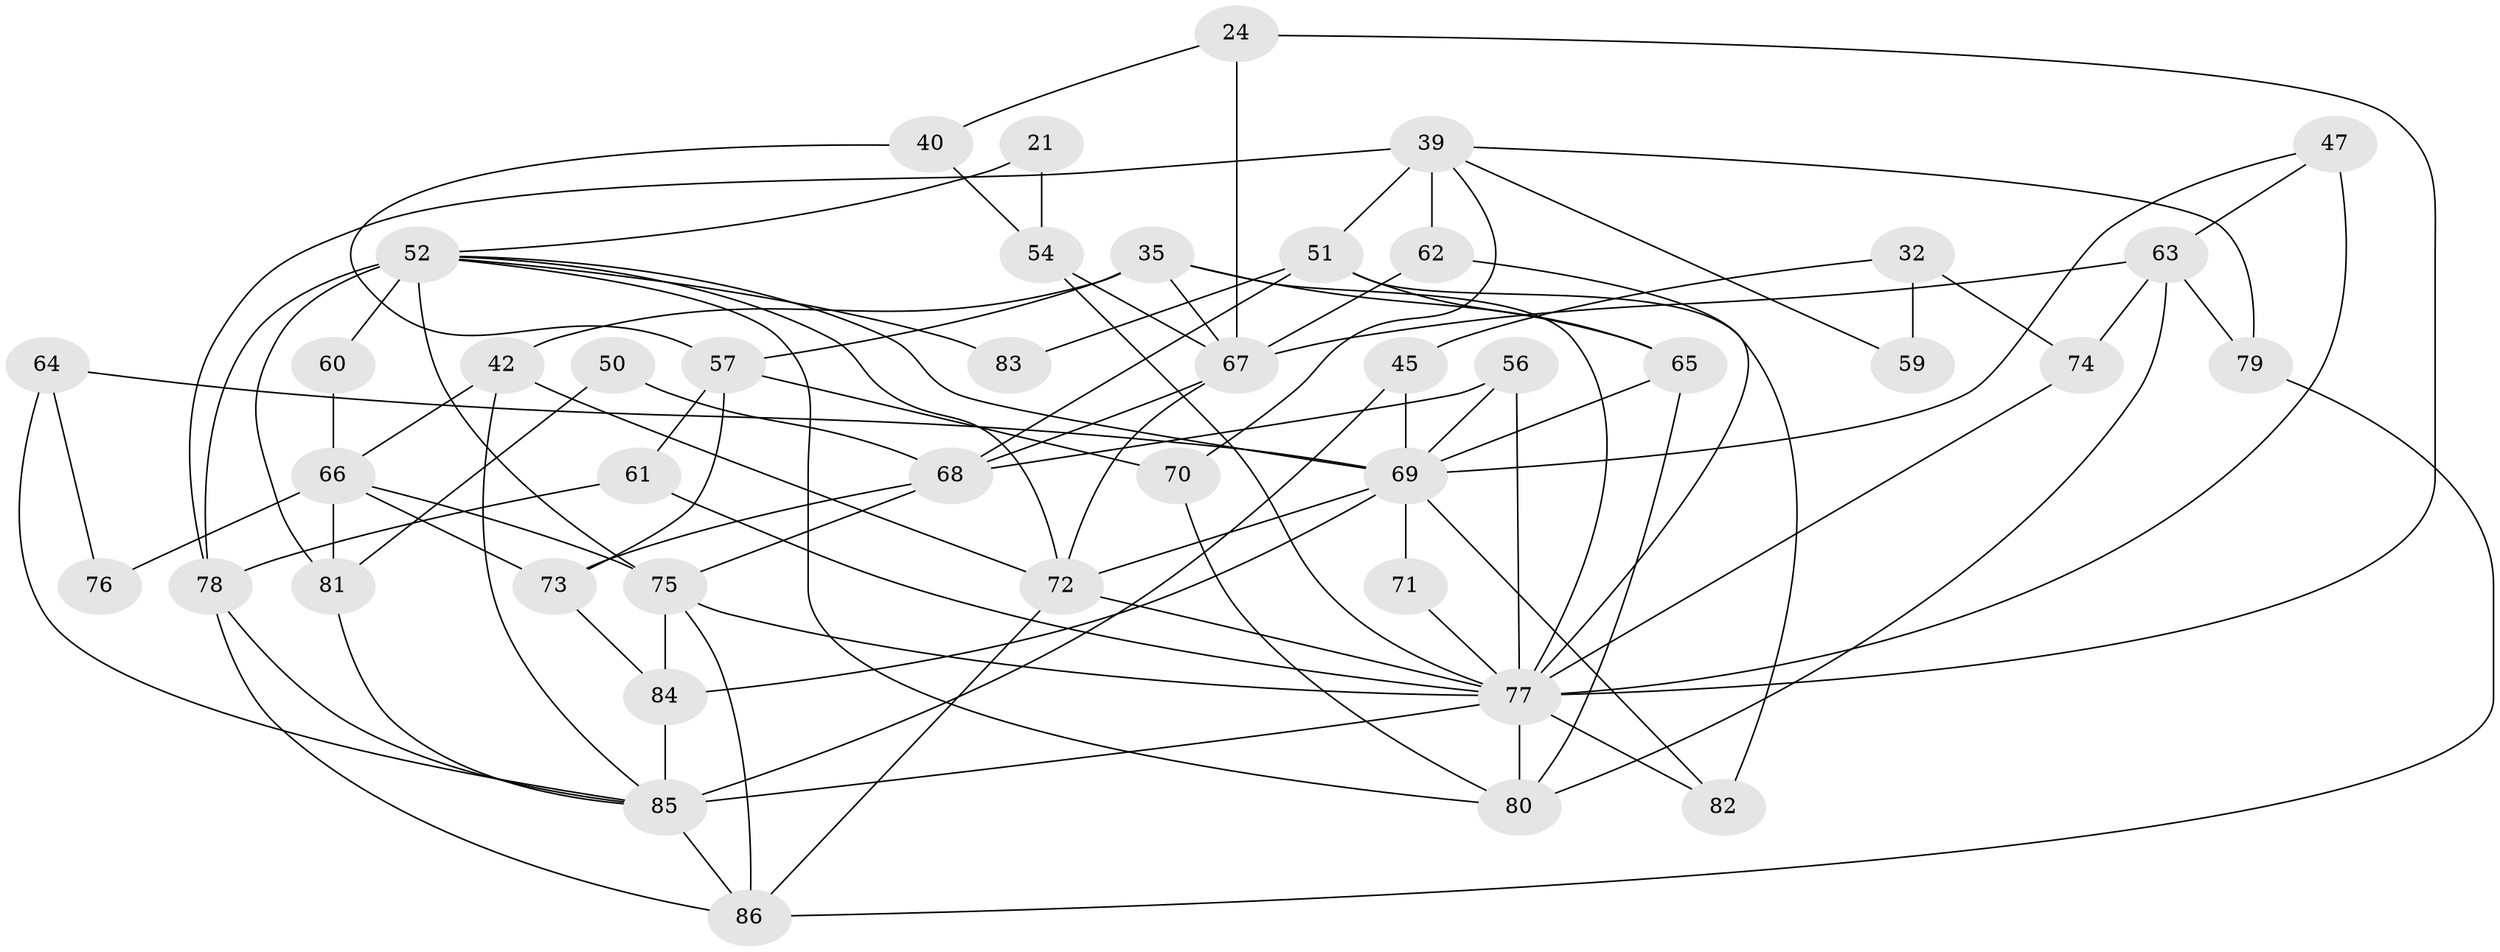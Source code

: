 // original degree distribution, {2: 0.1511627906976744, 5: 0.23255813953488372, 8: 0.023255813953488372, 3: 0.313953488372093, 4: 0.1511627906976744, 6: 0.09302325581395349, 7: 0.03488372093023256}
// Generated by graph-tools (version 1.1) at 2025/51/03/09/25 04:51:54]
// undirected, 43 vertices, 95 edges
graph export_dot {
graph [start="1"]
  node [color=gray90,style=filled];
  21;
  24;
  32;
  35 [super="+25"];
  39 [super="+9"];
  40;
  42;
  45;
  47 [super="+1+31"];
  50;
  51 [super="+6"];
  52 [super="+11+38"];
  54 [super="+8"];
  56 [super="+29"];
  57;
  59;
  60;
  61;
  62 [super="+14"];
  63;
  64;
  65 [super="+27"];
  66;
  67 [super="+48+46"];
  68 [super="+53"];
  69 [super="+26+43"];
  70;
  71;
  72 [super="+5+19"];
  73;
  74;
  75 [super="+22+16"];
  76;
  77 [super="+55+34"];
  78;
  79;
  80;
  81 [super="+23"];
  82 [super="+2+58"];
  83;
  84 [super="+17+44"];
  85 [super="+41+37"];
  86 [super="+30"];
  21 -- 52;
  21 -- 54;
  24 -- 67;
  24 -- 40;
  24 -- 77;
  32 -- 74;
  32 -- 45;
  32 -- 59;
  35 -- 42;
  35 -- 65;
  35 -- 67;
  35 -- 57;
  35 -- 77;
  39 -- 79;
  39 -- 51 [weight=2];
  39 -- 70;
  39 -- 62;
  39 -- 59;
  39 -- 78;
  40 -- 54;
  40 -- 57;
  42 -- 72;
  42 -- 66;
  42 -- 85;
  45 -- 69;
  45 -- 85 [weight=3];
  47 -- 63;
  47 -- 69;
  47 -- 77 [weight=3];
  50 -- 68;
  50 -- 81;
  51 -- 83;
  51 -- 68;
  51 -- 82;
  51 -- 65;
  52 -- 81 [weight=3];
  52 -- 72 [weight=2];
  52 -- 78;
  52 -- 75 [weight=3];
  52 -- 80;
  52 -- 83;
  52 -- 60;
  52 -- 69 [weight=2];
  54 -- 67 [weight=2];
  54 -- 77;
  56 -- 69;
  56 -- 68;
  56 -- 77;
  57 -- 61;
  57 -- 70;
  57 -- 73;
  60 -- 66;
  61 -- 78;
  61 -- 77;
  62 -- 67;
  62 -- 77;
  63 -- 80;
  63 -- 74;
  63 -- 79;
  63 -- 67;
  64 -- 76;
  64 -- 85;
  64 -- 69;
  65 -- 80;
  65 -- 69 [weight=2];
  66 -- 73;
  66 -- 76;
  66 -- 81 [weight=2];
  66 -- 75;
  67 -- 72 [weight=2];
  67 -- 68 [weight=2];
  68 -- 73;
  68 -- 75;
  69 -- 82 [weight=4];
  69 -- 84 [weight=2];
  69 -- 71;
  69 -- 72;
  70 -- 80;
  71 -- 77;
  72 -- 77 [weight=2];
  72 -- 86;
  73 -- 84;
  74 -- 77;
  75 -- 86 [weight=2];
  75 -- 84 [weight=2];
  75 -- 77;
  77 -- 85 [weight=2];
  77 -- 82 [weight=2];
  77 -- 80;
  78 -- 86;
  78 -- 85;
  79 -- 86;
  81 -- 85 [weight=2];
  84 -- 85 [weight=2];
  85 -- 86 [weight=2];
}
